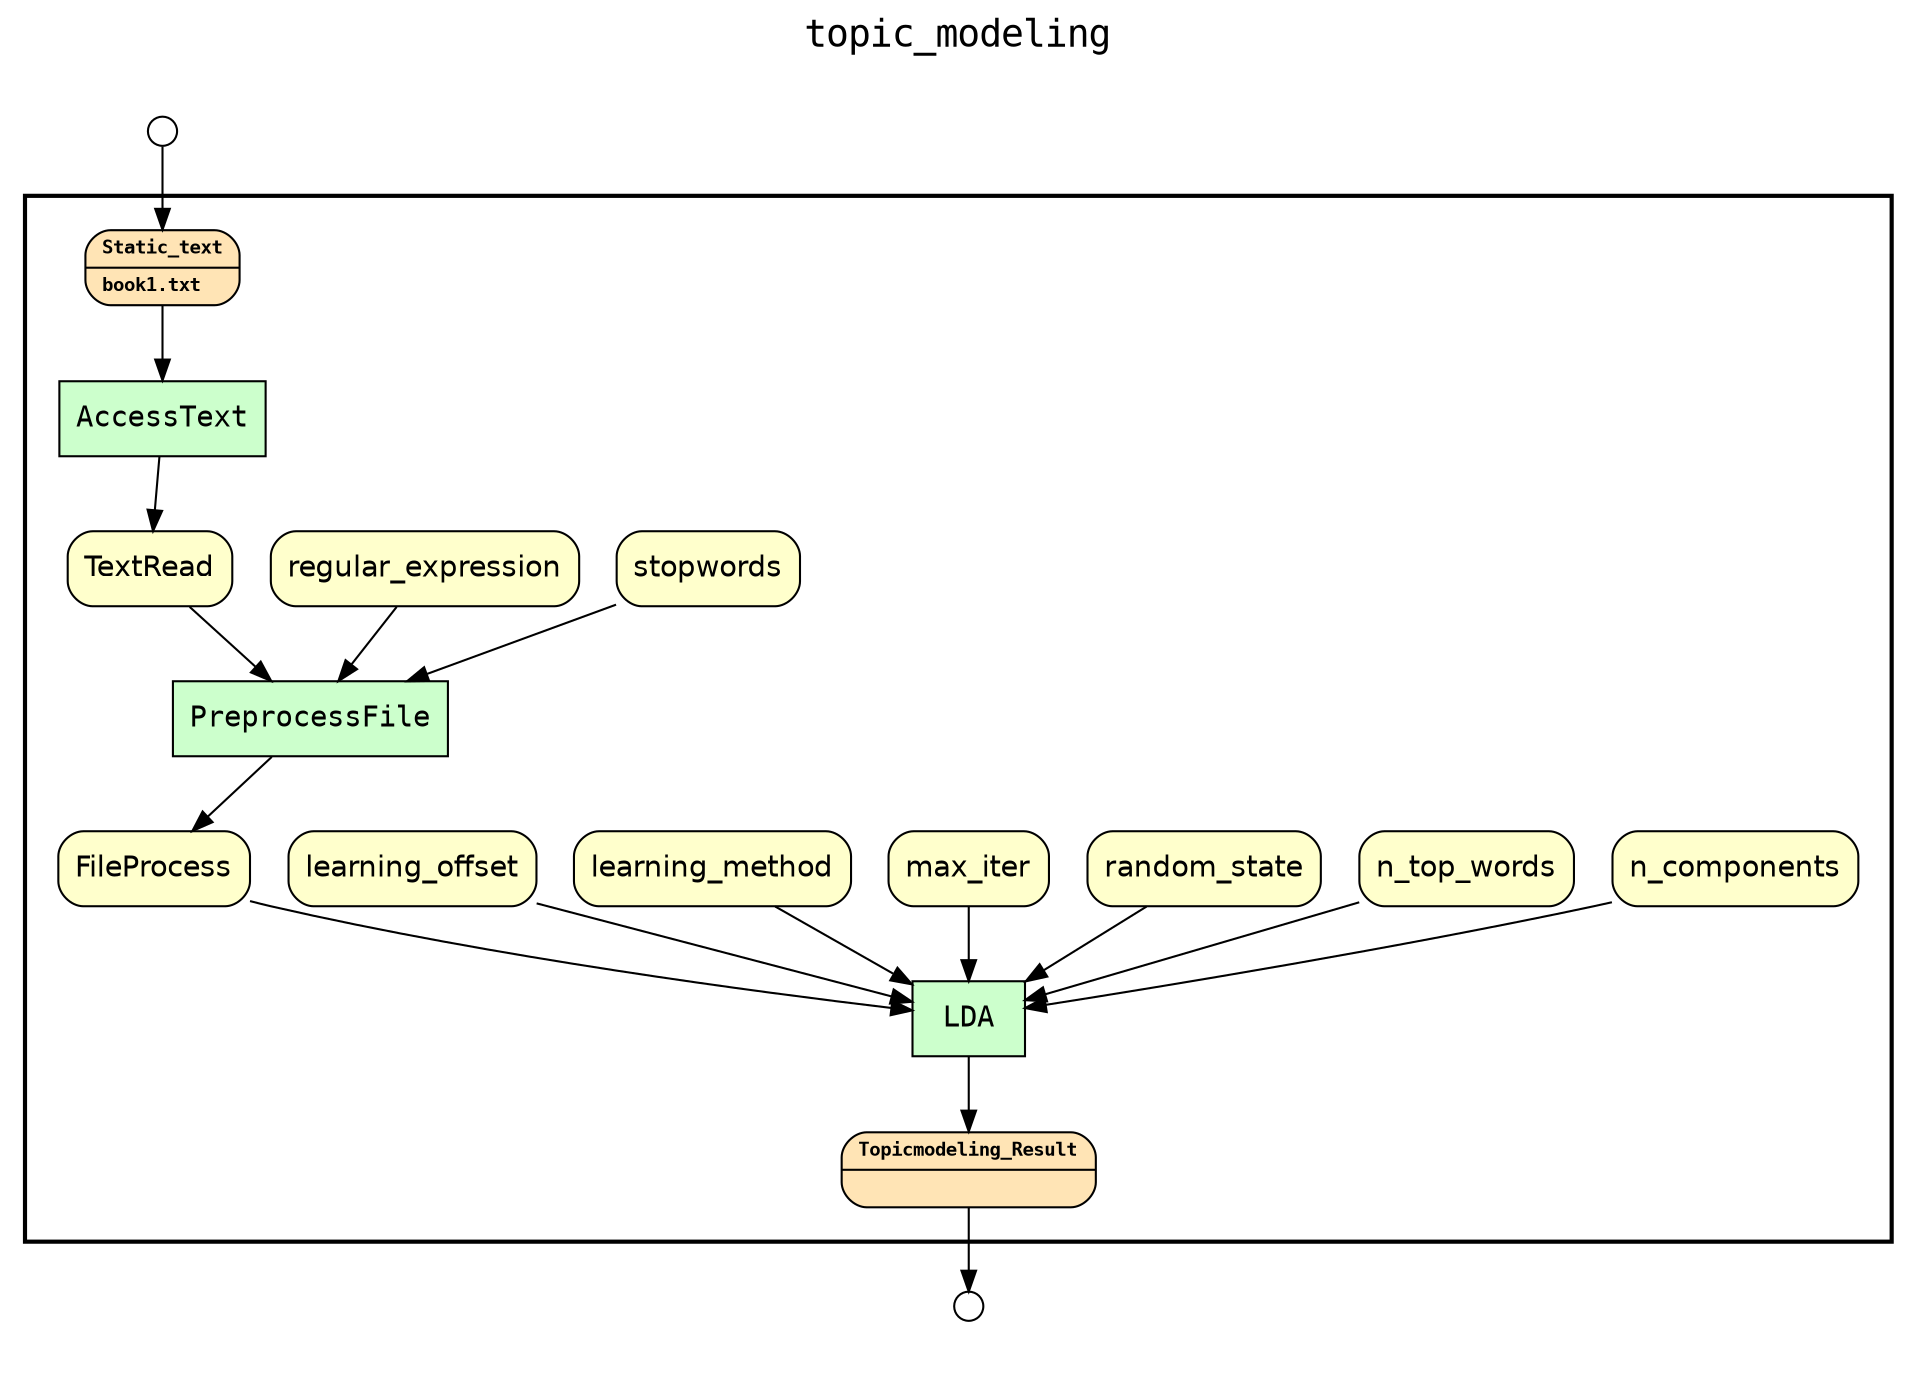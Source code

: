 
digraph yw_data_view {
rankdir=TB
fontname=Courier; fontsize=18; labelloc=t
label="topic_modeling"
subgraph cluster_workflow { label=""; color=black; penwidth=2
subgraph cluster_workflow_inner { label=""; color=white
node[shape=box style="filled" fillcolor="#CCFFCC" peripheries=1 fontname=Courier]
PreprocessFile
AccessText
LDA
node[shape=box style="filled" fillcolor="#CCFFCC" peripheries=1 fontname=Courier]
LDA
node[shape=box style="rounded,filled" fillcolor="#FFFFCC" peripheries=1 fontname=Helvetica]
TextRead
stopwords
regular_expression
FileProcess
n_components
n_top_words
random_state
max_iter
learning_method
learning_offset
node[shape=box style="rounded,filled" fillcolor="#FFE4B5" peripheries=1 fontname="Courier-Bold" fontsize=9]
Static_text[shape=record rankdir=LR label="{<f0> Static_text |<f1>book1.txt\l}"]
node[shape=box style="rounded,filled" fillcolor="#FFE4B5" peripheries=1 fontname="Courier-Bold" fontsize=9]
Topicmodeling_Result[shape=record rankdir=LR label="{<f0> Topicmodeling_Result |<f1>}"]
node[shape=box style="rounded,filled" fillcolor="#FFFFFF" peripheries=1 fontname=Helvetica]
}}
subgraph cluster_inflows { label=""; color=white; penwidth=2
subgraph cluster_inflows_inner { label=""; color=white
node[shape=circle fillcolor="#FFFFFF" peripheries=1 width=0.2]
Static_text_inflow [label=""]
}}
subgraph cluster_outflows { label=""; color=white; penwidth=2
subgraph cluster_outflows_inner { label=""; color=white
node[shape=circle fillcolor="#FFFFFF" peripheries=1 width=0.2]
Topicmodeling_Result_outflow [label=""]
}}
learning_method -> LDA
FileProcess -> LDA
Static_text -> AccessText
learning_offset -> LDA
n_components -> LDA
n_top_words -> LDA
TextRead -> PreprocessFile
random_state -> LDA
stopwords -> PreprocessFile
max_iter -> LDA
regular_expression -> PreprocessFile
AccessText -> TextRead
PreprocessFile -> FileProcess
LDA -> Topicmodeling_Result
Static_text_inflow -> Static_text
Topicmodeling_Result -> Topicmodeling_Result_outflow
}

